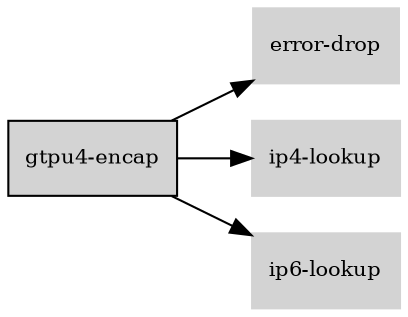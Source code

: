 digraph "gtpu4_encap_subgraph" {
  rankdir=LR;
  node [shape=box, style=filled, fontsize=10, color=lightgray, fontcolor=black, fillcolor=lightgray];
  "gtpu4-encap" [color=black, fontcolor=black, fillcolor=lightgray];
  edge [fontsize=8];
  "gtpu4-encap" -> "error-drop";
  "gtpu4-encap" -> "ip4-lookup";
  "gtpu4-encap" -> "ip6-lookup";
}
